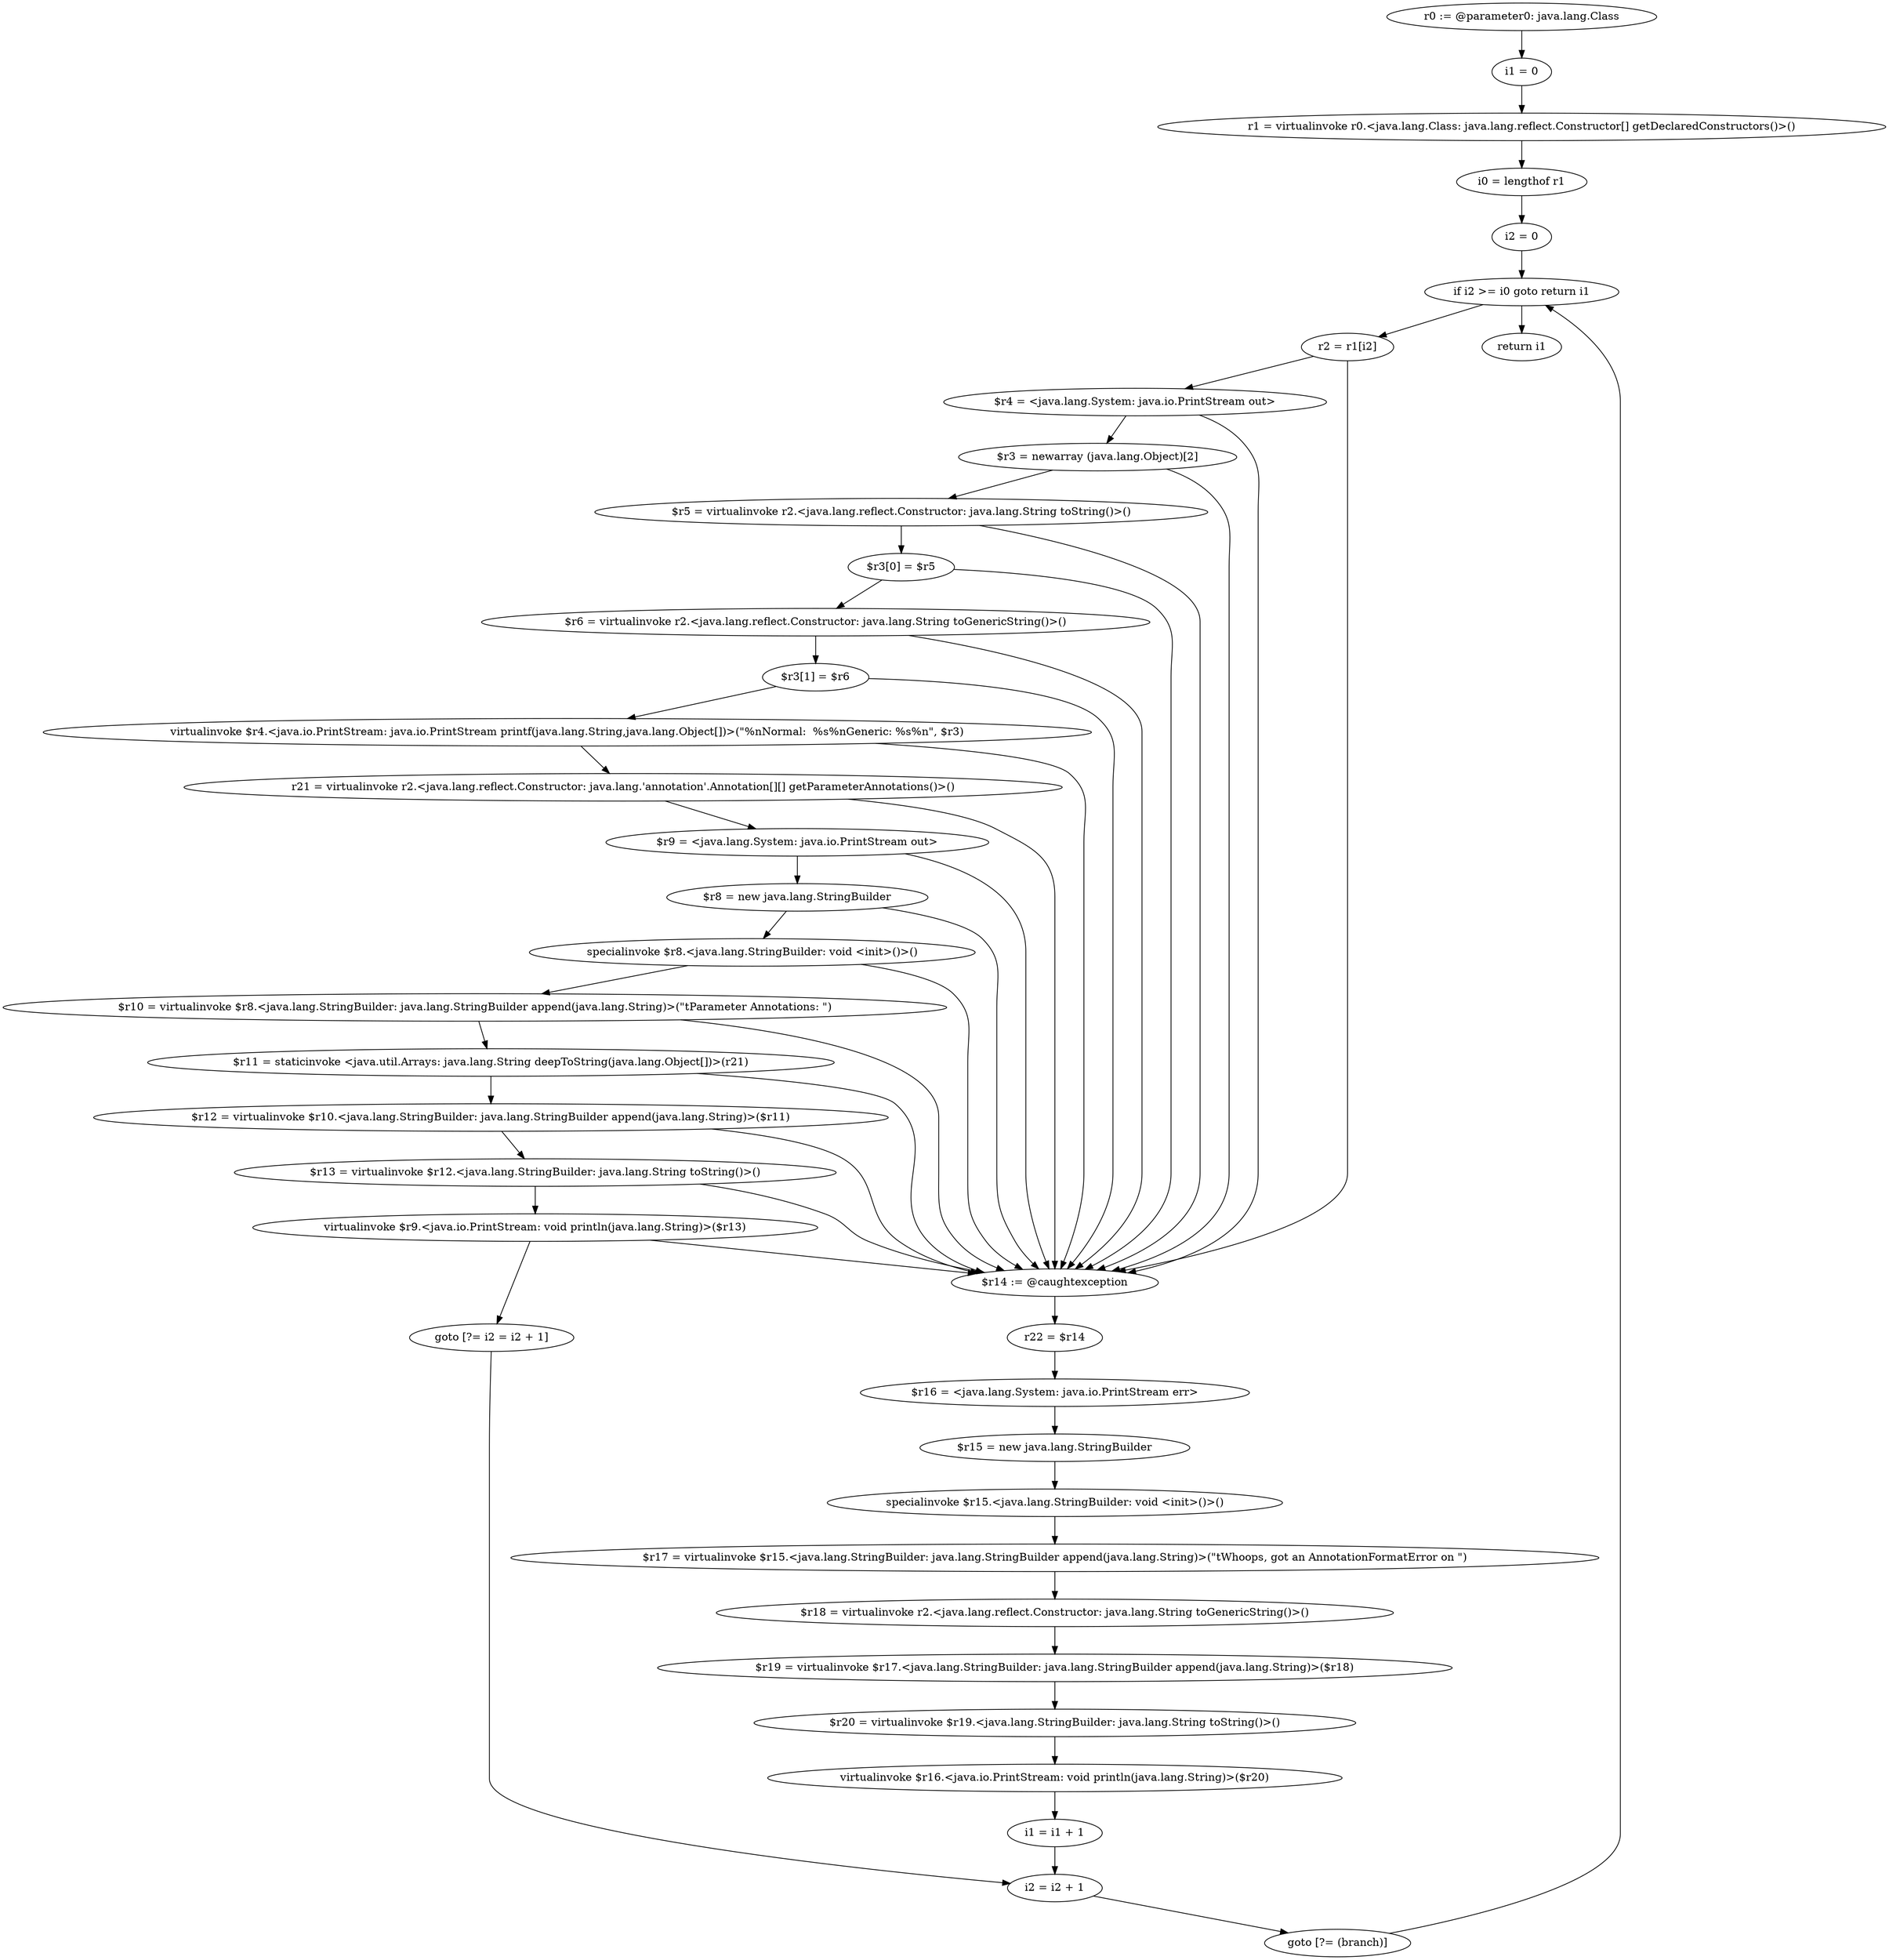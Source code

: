 digraph "unitGraph" {
    "r0 := @parameter0: java.lang.Class"
    "i1 = 0"
    "r1 = virtualinvoke r0.<java.lang.Class: java.lang.reflect.Constructor[] getDeclaredConstructors()>()"
    "i0 = lengthof r1"
    "i2 = 0"
    "if i2 >= i0 goto return i1"
    "r2 = r1[i2]"
    "$r4 = <java.lang.System: java.io.PrintStream out>"
    "$r3 = newarray (java.lang.Object)[2]"
    "$r5 = virtualinvoke r2.<java.lang.reflect.Constructor: java.lang.String toString()>()"
    "$r3[0] = $r5"
    "$r6 = virtualinvoke r2.<java.lang.reflect.Constructor: java.lang.String toGenericString()>()"
    "$r3[1] = $r6"
    "virtualinvoke $r4.<java.io.PrintStream: java.io.PrintStream printf(java.lang.String,java.lang.Object[])>(\"%nNormal:  %s%nGeneric: %s%n\", $r3)"
    "r21 = virtualinvoke r2.<java.lang.reflect.Constructor: java.lang.'annotation'.Annotation[][] getParameterAnnotations()>()"
    "$r9 = <java.lang.System: java.io.PrintStream out>"
    "$r8 = new java.lang.StringBuilder"
    "specialinvoke $r8.<java.lang.StringBuilder: void <init>()>()"
    "$r10 = virtualinvoke $r8.<java.lang.StringBuilder: java.lang.StringBuilder append(java.lang.String)>(\"\tParameter Annotations: \")"
    "$r11 = staticinvoke <java.util.Arrays: java.lang.String deepToString(java.lang.Object[])>(r21)"
    "$r12 = virtualinvoke $r10.<java.lang.StringBuilder: java.lang.StringBuilder append(java.lang.String)>($r11)"
    "$r13 = virtualinvoke $r12.<java.lang.StringBuilder: java.lang.String toString()>()"
    "virtualinvoke $r9.<java.io.PrintStream: void println(java.lang.String)>($r13)"
    "goto [?= i2 = i2 + 1]"
    "$r14 := @caughtexception"
    "r22 = $r14"
    "$r16 = <java.lang.System: java.io.PrintStream err>"
    "$r15 = new java.lang.StringBuilder"
    "specialinvoke $r15.<java.lang.StringBuilder: void <init>()>()"
    "$r17 = virtualinvoke $r15.<java.lang.StringBuilder: java.lang.StringBuilder append(java.lang.String)>(\"\tWhoops, got an AnnotationFormatError on \")"
    "$r18 = virtualinvoke r2.<java.lang.reflect.Constructor: java.lang.String toGenericString()>()"
    "$r19 = virtualinvoke $r17.<java.lang.StringBuilder: java.lang.StringBuilder append(java.lang.String)>($r18)"
    "$r20 = virtualinvoke $r19.<java.lang.StringBuilder: java.lang.String toString()>()"
    "virtualinvoke $r16.<java.io.PrintStream: void println(java.lang.String)>($r20)"
    "i1 = i1 + 1"
    "i2 = i2 + 1"
    "goto [?= (branch)]"
    "return i1"
    "r0 := @parameter0: java.lang.Class"->"i1 = 0";
    "i1 = 0"->"r1 = virtualinvoke r0.<java.lang.Class: java.lang.reflect.Constructor[] getDeclaredConstructors()>()";
    "r1 = virtualinvoke r0.<java.lang.Class: java.lang.reflect.Constructor[] getDeclaredConstructors()>()"->"i0 = lengthof r1";
    "i0 = lengthof r1"->"i2 = 0";
    "i2 = 0"->"if i2 >= i0 goto return i1";
    "if i2 >= i0 goto return i1"->"r2 = r1[i2]";
    "if i2 >= i0 goto return i1"->"return i1";
    "r2 = r1[i2]"->"$r4 = <java.lang.System: java.io.PrintStream out>";
    "r2 = r1[i2]"->"$r14 := @caughtexception";
    "$r4 = <java.lang.System: java.io.PrintStream out>"->"$r3 = newarray (java.lang.Object)[2]";
    "$r4 = <java.lang.System: java.io.PrintStream out>"->"$r14 := @caughtexception";
    "$r3 = newarray (java.lang.Object)[2]"->"$r5 = virtualinvoke r2.<java.lang.reflect.Constructor: java.lang.String toString()>()";
    "$r3 = newarray (java.lang.Object)[2]"->"$r14 := @caughtexception";
    "$r5 = virtualinvoke r2.<java.lang.reflect.Constructor: java.lang.String toString()>()"->"$r3[0] = $r5";
    "$r5 = virtualinvoke r2.<java.lang.reflect.Constructor: java.lang.String toString()>()"->"$r14 := @caughtexception";
    "$r3[0] = $r5"->"$r6 = virtualinvoke r2.<java.lang.reflect.Constructor: java.lang.String toGenericString()>()";
    "$r3[0] = $r5"->"$r14 := @caughtexception";
    "$r6 = virtualinvoke r2.<java.lang.reflect.Constructor: java.lang.String toGenericString()>()"->"$r3[1] = $r6";
    "$r6 = virtualinvoke r2.<java.lang.reflect.Constructor: java.lang.String toGenericString()>()"->"$r14 := @caughtexception";
    "$r3[1] = $r6"->"virtualinvoke $r4.<java.io.PrintStream: java.io.PrintStream printf(java.lang.String,java.lang.Object[])>(\"%nNormal:  %s%nGeneric: %s%n\", $r3)";
    "$r3[1] = $r6"->"$r14 := @caughtexception";
    "virtualinvoke $r4.<java.io.PrintStream: java.io.PrintStream printf(java.lang.String,java.lang.Object[])>(\"%nNormal:  %s%nGeneric: %s%n\", $r3)"->"r21 = virtualinvoke r2.<java.lang.reflect.Constructor: java.lang.'annotation'.Annotation[][] getParameterAnnotations()>()";
    "virtualinvoke $r4.<java.io.PrintStream: java.io.PrintStream printf(java.lang.String,java.lang.Object[])>(\"%nNormal:  %s%nGeneric: %s%n\", $r3)"->"$r14 := @caughtexception";
    "r21 = virtualinvoke r2.<java.lang.reflect.Constructor: java.lang.'annotation'.Annotation[][] getParameterAnnotations()>()"->"$r9 = <java.lang.System: java.io.PrintStream out>";
    "r21 = virtualinvoke r2.<java.lang.reflect.Constructor: java.lang.'annotation'.Annotation[][] getParameterAnnotations()>()"->"$r14 := @caughtexception";
    "$r9 = <java.lang.System: java.io.PrintStream out>"->"$r8 = new java.lang.StringBuilder";
    "$r9 = <java.lang.System: java.io.PrintStream out>"->"$r14 := @caughtexception";
    "$r8 = new java.lang.StringBuilder"->"specialinvoke $r8.<java.lang.StringBuilder: void <init>()>()";
    "$r8 = new java.lang.StringBuilder"->"$r14 := @caughtexception";
    "specialinvoke $r8.<java.lang.StringBuilder: void <init>()>()"->"$r10 = virtualinvoke $r8.<java.lang.StringBuilder: java.lang.StringBuilder append(java.lang.String)>(\"\tParameter Annotations: \")";
    "specialinvoke $r8.<java.lang.StringBuilder: void <init>()>()"->"$r14 := @caughtexception";
    "$r10 = virtualinvoke $r8.<java.lang.StringBuilder: java.lang.StringBuilder append(java.lang.String)>(\"\tParameter Annotations: \")"->"$r11 = staticinvoke <java.util.Arrays: java.lang.String deepToString(java.lang.Object[])>(r21)";
    "$r10 = virtualinvoke $r8.<java.lang.StringBuilder: java.lang.StringBuilder append(java.lang.String)>(\"\tParameter Annotations: \")"->"$r14 := @caughtexception";
    "$r11 = staticinvoke <java.util.Arrays: java.lang.String deepToString(java.lang.Object[])>(r21)"->"$r12 = virtualinvoke $r10.<java.lang.StringBuilder: java.lang.StringBuilder append(java.lang.String)>($r11)";
    "$r11 = staticinvoke <java.util.Arrays: java.lang.String deepToString(java.lang.Object[])>(r21)"->"$r14 := @caughtexception";
    "$r12 = virtualinvoke $r10.<java.lang.StringBuilder: java.lang.StringBuilder append(java.lang.String)>($r11)"->"$r13 = virtualinvoke $r12.<java.lang.StringBuilder: java.lang.String toString()>()";
    "$r12 = virtualinvoke $r10.<java.lang.StringBuilder: java.lang.StringBuilder append(java.lang.String)>($r11)"->"$r14 := @caughtexception";
    "$r13 = virtualinvoke $r12.<java.lang.StringBuilder: java.lang.String toString()>()"->"virtualinvoke $r9.<java.io.PrintStream: void println(java.lang.String)>($r13)";
    "$r13 = virtualinvoke $r12.<java.lang.StringBuilder: java.lang.String toString()>()"->"$r14 := @caughtexception";
    "virtualinvoke $r9.<java.io.PrintStream: void println(java.lang.String)>($r13)"->"goto [?= i2 = i2 + 1]";
    "virtualinvoke $r9.<java.io.PrintStream: void println(java.lang.String)>($r13)"->"$r14 := @caughtexception";
    "goto [?= i2 = i2 + 1]"->"i2 = i2 + 1";
    "$r14 := @caughtexception"->"r22 = $r14";
    "r22 = $r14"->"$r16 = <java.lang.System: java.io.PrintStream err>";
    "$r16 = <java.lang.System: java.io.PrintStream err>"->"$r15 = new java.lang.StringBuilder";
    "$r15 = new java.lang.StringBuilder"->"specialinvoke $r15.<java.lang.StringBuilder: void <init>()>()";
    "specialinvoke $r15.<java.lang.StringBuilder: void <init>()>()"->"$r17 = virtualinvoke $r15.<java.lang.StringBuilder: java.lang.StringBuilder append(java.lang.String)>(\"\tWhoops, got an AnnotationFormatError on \")";
    "$r17 = virtualinvoke $r15.<java.lang.StringBuilder: java.lang.StringBuilder append(java.lang.String)>(\"\tWhoops, got an AnnotationFormatError on \")"->"$r18 = virtualinvoke r2.<java.lang.reflect.Constructor: java.lang.String toGenericString()>()";
    "$r18 = virtualinvoke r2.<java.lang.reflect.Constructor: java.lang.String toGenericString()>()"->"$r19 = virtualinvoke $r17.<java.lang.StringBuilder: java.lang.StringBuilder append(java.lang.String)>($r18)";
    "$r19 = virtualinvoke $r17.<java.lang.StringBuilder: java.lang.StringBuilder append(java.lang.String)>($r18)"->"$r20 = virtualinvoke $r19.<java.lang.StringBuilder: java.lang.String toString()>()";
    "$r20 = virtualinvoke $r19.<java.lang.StringBuilder: java.lang.String toString()>()"->"virtualinvoke $r16.<java.io.PrintStream: void println(java.lang.String)>($r20)";
    "virtualinvoke $r16.<java.io.PrintStream: void println(java.lang.String)>($r20)"->"i1 = i1 + 1";
    "i1 = i1 + 1"->"i2 = i2 + 1";
    "i2 = i2 + 1"->"goto [?= (branch)]";
    "goto [?= (branch)]"->"if i2 >= i0 goto return i1";
}
